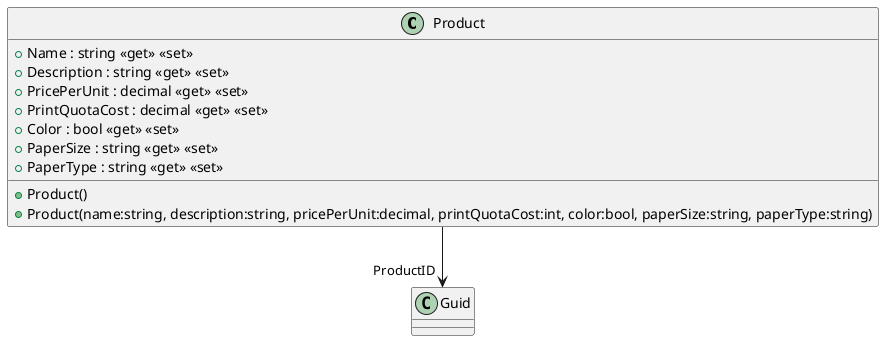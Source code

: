 @startuml
class Product {
    + Product()
    + Product(name:string, description:string, pricePerUnit:decimal, printQuotaCost:int, color:bool, paperSize:string, paperType:string)
    + Name : string <<get>> <<set>>
    + Description : string <<get>> <<set>>
    + PricePerUnit : decimal <<get>> <<set>>
    + PrintQuotaCost : decimal <<get>> <<set>>
    + Color : bool <<get>> <<set>>
    + PaperSize : string <<get>> <<set>>
    + PaperType : string <<get>> <<set>>
}
Product --> "ProductID" Guid
@enduml
